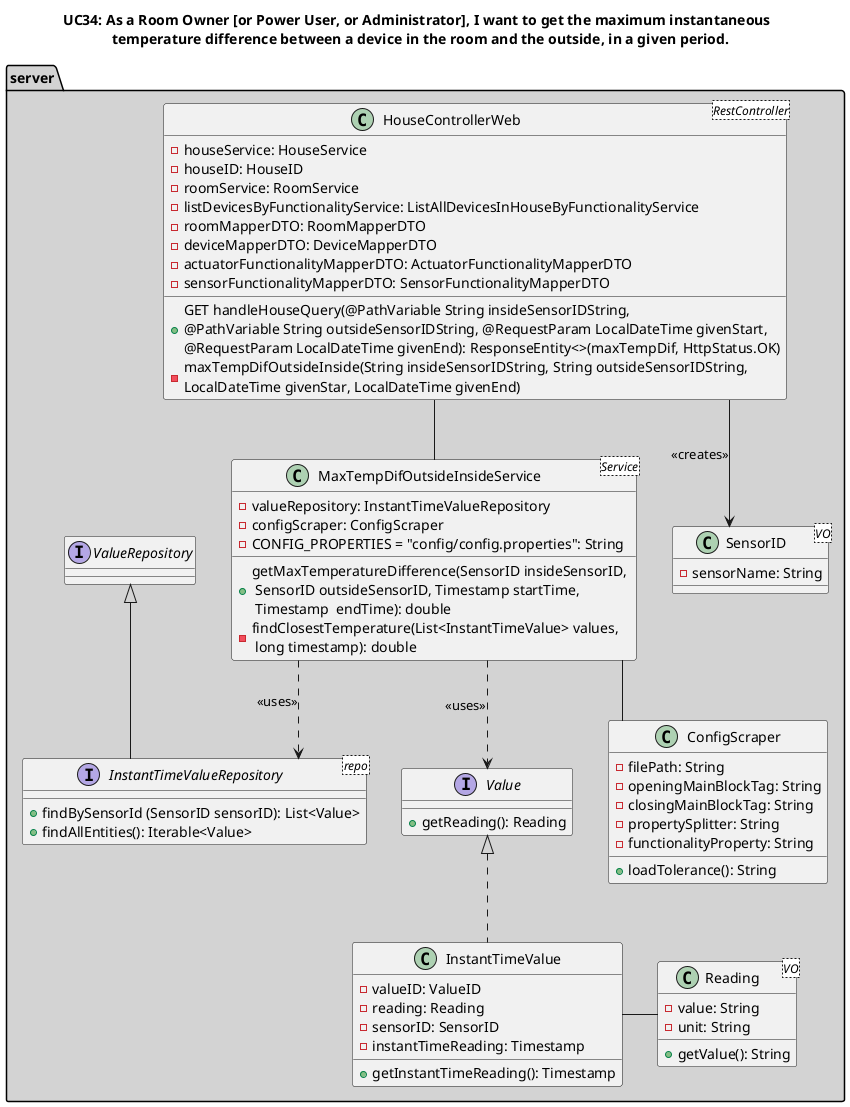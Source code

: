 @startuml
'https://plantuml.com/class-diagram
skinparam linetype ortho

package server #LightGray {

title UC34: As a Room Owner [or Power User, or Administrator], I want to get the maximum instantaneous \n temperature difference between a device in the room and the outside, in a given period.

class HouseControllerWeb <RestController>{
     -houseService: HouseService
     -houseID: HouseID
     -roomService: RoomService
     -listDevicesByFunctionalityService: ListAllDevicesInHouseByFunctionalityService
     -roomMapperDTO: RoomMapperDTO
     -deviceMapperDTO: DeviceMapperDTO
     -actuatorFunctionalityMapperDTO: ActuatorFunctionalityMapperDTO
     -sensorFunctionalityMapperDTO: SensorFunctionalityMapperDTO
    +GET handleHouseQuery(@PathVariable String insideSensorIDString,\n@PathVariable String outsideSensorIDString, @RequestParam LocalDateTime givenStart,\n@RequestParam LocalDateTime givenEnd): ResponseEntity<>(maxTempDif, HttpStatus.OK)
    -maxTempDifOutsideInside(String insideSensorIDString, String outsideSensorIDString, \nLocalDateTime givenStar, LocalDateTime givenEnd)
}

class MaxTempDifOutsideInsideService <Service>{
    -valueRepository: InstantTimeValueRepository
    -configScraper: ConfigScraper
    -CONFIG_PROPERTIES = "config/config.properties": String
    +getMaxTemperatureDifference(SensorID insideSensorID, \n SensorID outsideSensorID, Timestamp startTime, \n Timestamp  endTime): double
    -findClosestTemperature(List<InstantTimeValue> values, \n long timestamp): double
}

class SensorID <VO> {
    -sensorName: String
}

interface InstantTimeValueRepository <repo> extends ValueRepository {
    +findBySensorId (SensorID sensorID): List<Value>
    +findAllEntities(): Iterable<Value>
}

interface Value{
    +getReading(): Reading
}

class InstantTimeValue implements Value {
    -valueID: ValueID
    -reading: Reading
    -sensorID: SensorID
    -instantTimeReading: Timestamp
    +getInstantTimeReading(): Timestamp
}

class Reading <VO> {
    -value: String
    -unit: String
    +getValue(): String
}


class ConfigScraper{
    -filePath: String
    -openingMainBlockTag: String
    -closingMainBlockTag: String
    -propertySplitter: String
    -functionalityProperty: String
    +loadTolerance(): String
}

HouseControllerWeb -- MaxTempDifOutsideInsideService
HouseControllerWeb --> SensorID: <<creates>>
MaxTempDifOutsideInsideService ..> Value: <<uses>>
MaxTempDifOutsideInsideService ..> InstantTimeValueRepository: <<uses>>
MaxTempDifOutsideInsideService -- ConfigScraper
InstantTimeValue - Reading

@enduml